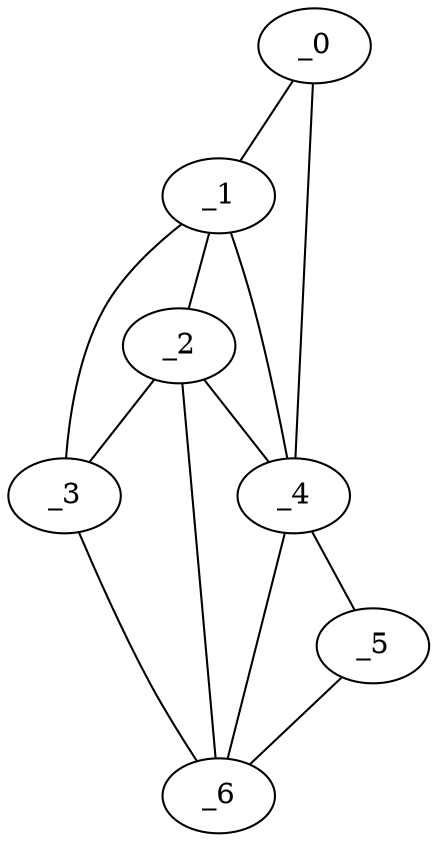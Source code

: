 graph "obj51__210.gxl" {
	_0	 [x=4,
		y=61];
	_1	 [x=57,
		y=18];
	_0 -- _1	 [valence=1];
	_4	 [x=108,
		y=81];
	_0 -- _4	 [valence=1];
	_2	 [x=69,
		y=12];
	_1 -- _2	 [valence=1];
	_3	 [x=76,
		y=6];
	_1 -- _3	 [valence=1];
	_1 -- _4	 [valence=2];
	_2 -- _3	 [valence=1];
	_2 -- _4	 [valence=2];
	_6	 [x=126,
		y=71];
	_2 -- _6	 [valence=2];
	_3 -- _6	 [valence=1];
	_5	 [x=117,
		y=82];
	_4 -- _5	 [valence=1];
	_4 -- _6	 [valence=2];
	_5 -- _6	 [valence=1];
}

